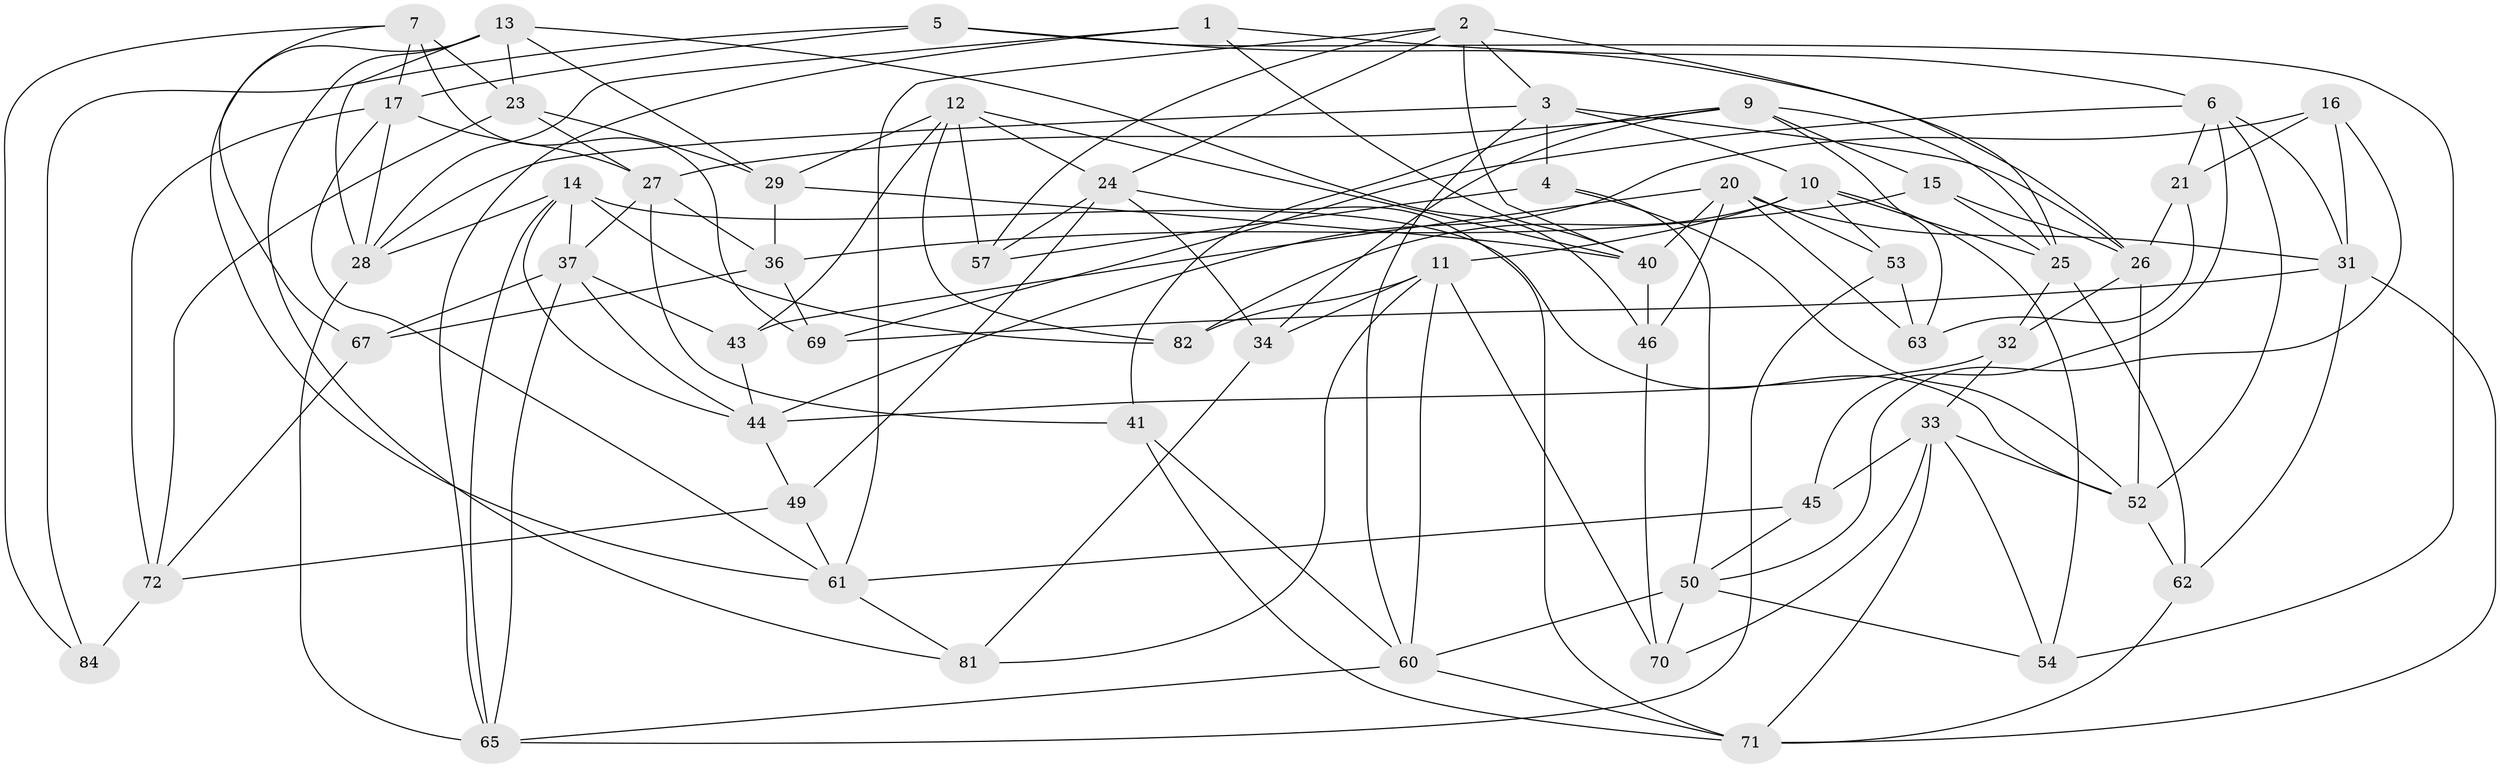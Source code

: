 // Generated by graph-tools (version 1.1) at 2025/52/02/27/25 19:52:29]
// undirected, 56 vertices, 141 edges
graph export_dot {
graph [start="1"]
  node [color=gray90,style=filled];
  1;
  2 [super="+80"];
  3 [super="+18"];
  4;
  5;
  6 [super="+8"];
  7 [super="+38"];
  9 [super="+68"];
  10 [super="+30"];
  11 [super="+59"];
  12 [super="+19"];
  13 [super="+22"];
  14 [super="+51"];
  15;
  16;
  17 [super="+58"];
  20 [super="+74"];
  21;
  23 [super="+47"];
  24 [super="+78"];
  25 [super="+42"];
  26 [super="+76"];
  27 [super="+35"];
  28 [super="+86"];
  29 [super="+39"];
  31 [super="+64"];
  32;
  33 [super="+48"];
  34;
  36 [super="+88"];
  37 [super="+87"];
  40 [super="+55"];
  41;
  43;
  44 [super="+75"];
  45;
  46;
  49;
  50 [super="+56"];
  52 [super="+73"];
  53;
  54;
  57;
  60 [super="+66"];
  61 [super="+79"];
  62;
  63;
  65 [super="+77"];
  67;
  69;
  70;
  71 [super="+85"];
  72 [super="+83"];
  81;
  82;
  84;
  1 -- 28;
  1 -- 65;
  1 -- 40;
  1 -- 6;
  2 -- 40;
  2 -- 61;
  2 -- 24;
  2 -- 25;
  2 -- 3;
  2 -- 57;
  3 -- 60;
  3 -- 28;
  3 -- 10;
  3 -- 4;
  3 -- 26;
  4 -- 57;
  4 -- 50;
  4 -- 52;
  5 -- 84;
  5 -- 17;
  5 -- 54;
  5 -- 26;
  6 -- 69;
  6 -- 52;
  6 -- 31;
  6 -- 45;
  6 -- 21;
  7 -- 23 [weight=2];
  7 -- 69;
  7 -- 17;
  7 -- 84;
  7 -- 61;
  9 -- 15;
  9 -- 63;
  9 -- 34;
  9 -- 25;
  9 -- 41;
  9 -- 27;
  10 -- 25;
  10 -- 11;
  10 -- 53;
  10 -- 82;
  10 -- 54;
  11 -- 82;
  11 -- 70;
  11 -- 81;
  11 -- 34;
  11 -- 60;
  12 -- 43;
  12 -- 57;
  12 -- 82;
  12 -- 29;
  12 -- 40;
  12 -- 24;
  13 -- 81;
  13 -- 67;
  13 -- 46;
  13 -- 23;
  13 -- 28;
  13 -- 29;
  14 -- 52;
  14 -- 65;
  14 -- 82;
  14 -- 28;
  14 -- 37;
  14 -- 44;
  15 -- 36;
  15 -- 26;
  15 -- 25;
  16 -- 44;
  16 -- 31;
  16 -- 21;
  16 -- 50;
  17 -- 61;
  17 -- 27;
  17 -- 28;
  17 -- 72;
  20 -- 40;
  20 -- 31;
  20 -- 63;
  20 -- 43;
  20 -- 53;
  20 -- 46;
  21 -- 63;
  21 -- 26;
  23 -- 27;
  23 -- 72;
  23 -- 29;
  24 -- 57;
  24 -- 71;
  24 -- 34;
  24 -- 49;
  25 -- 32;
  25 -- 62;
  26 -- 32;
  26 -- 52;
  27 -- 37;
  27 -- 36;
  27 -- 41;
  28 -- 65;
  29 -- 36 [weight=2];
  29 -- 40;
  31 -- 71;
  31 -- 62;
  31 -- 69;
  32 -- 44;
  32 -- 33;
  33 -- 52;
  33 -- 54;
  33 -- 71;
  33 -- 45;
  33 -- 70;
  34 -- 81;
  36 -- 67;
  36 -- 69;
  37 -- 67;
  37 -- 43;
  37 -- 44;
  37 -- 65;
  40 -- 46;
  41 -- 60;
  41 -- 71;
  43 -- 44;
  44 -- 49;
  45 -- 50;
  45 -- 61;
  46 -- 70;
  49 -- 61;
  49 -- 72;
  50 -- 70;
  50 -- 54;
  50 -- 60;
  52 -- 62;
  53 -- 63;
  53 -- 65;
  60 -- 71;
  60 -- 65;
  61 -- 81;
  62 -- 71;
  67 -- 72;
  72 -- 84 [weight=2];
}
